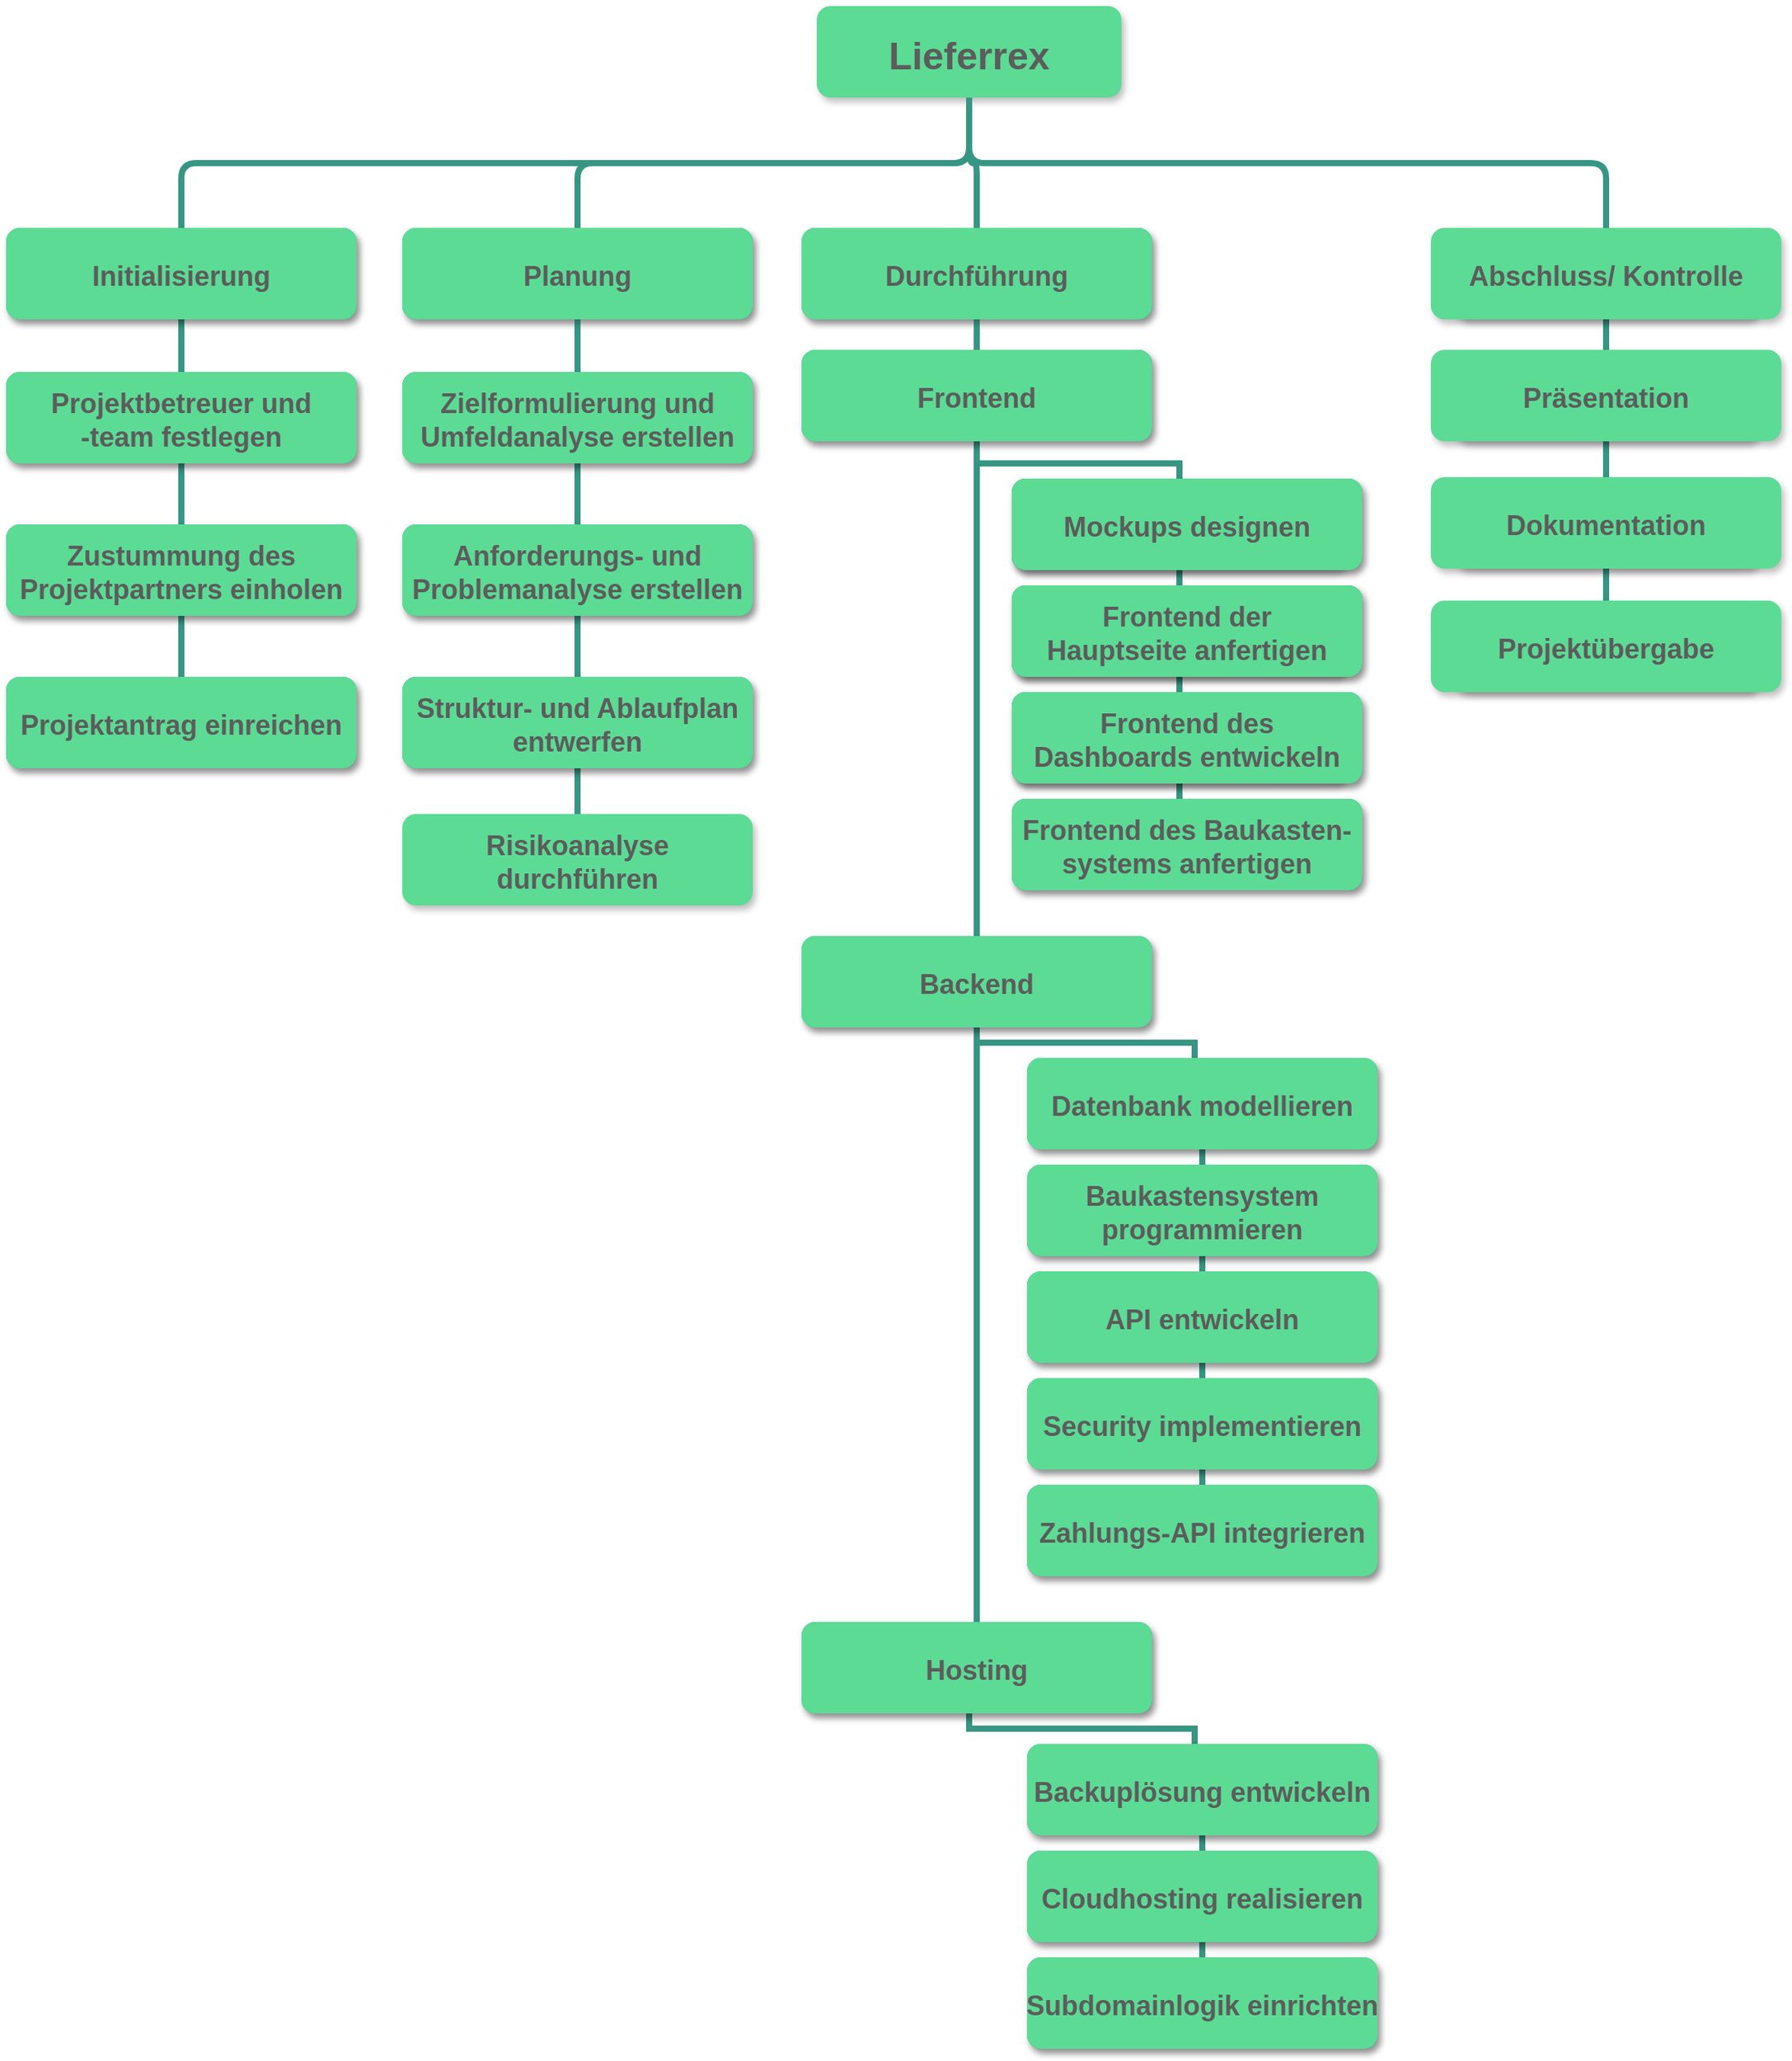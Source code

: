 <mxfile version="15.8.3" type="device"><diagram name="Page-1" id="97916047-d0de-89f5-080d-49f4d83e522f"><mxGraphModel dx="1673" dy="934" grid="1" gridSize="10" guides="1" tooltips="1" connect="1" arrows="1" fold="1" page="1" pageScale="1.5" pageWidth="1169" pageHeight="827" math="0" shadow="0"><root><mxCell id="0"/><mxCell id="1" parent="0"/><mxCell id="2" value="Lieferrex" style="rounded=1;fillColor=#5cdb95;strokeColor=none;shadow=1;fontStyle=1;fontColor=#5C5C5C;fontSize=25;" parent="1" vertex="1"><mxGeometry x="672" y="200" width="200" height="60" as="geometry"/></mxCell><mxCell id="3" value="Durchführung" style="rounded=1;fillColor=#21C0A5;strokeColor=none;shadow=1;fontStyle=1;fontColor=#5C5C5C;fontSize=18;" parent="1" vertex="1"><mxGeometry x="662" y="345.5" width="230" height="60" as="geometry"/></mxCell><mxCell id="29" value="" style="edgeStyle=elbowEdgeStyle;elbow=vertical;strokeWidth=4;endArrow=none;endFill=0;fontStyle=1;strokeColor=#379683;entryX=0.5;entryY=0;entryDx=0;entryDy=0;fontColor=#5C5C5C;" parent="1" source="2" target="3" edge="1"><mxGeometry x="22" y="165.5" width="100" height="100" as="geometry"><mxPoint x="22" y="265.5" as="sourcePoint"/><mxPoint x="772" y="340" as="targetPoint"/></mxGeometry></mxCell><mxCell id="o6pkPKPaY4E0A8ZxtiN_-56" value="Planung" style="rounded=1;fillColor=#21C0A5;strokeColor=none;shadow=1;fontStyle=1;fontColor=#5C5C5C;fontSize=18;" parent="1" vertex="1"><mxGeometry x="400" y="345.5" width="230" height="60" as="geometry"/></mxCell><mxCell id="o6pkPKPaY4E0A8ZxtiN_-63" value="" style="edgeStyle=elbowEdgeStyle;elbow=vertical;strokeWidth=4;endArrow=none;endFill=0;fontStyle=1;strokeColor=#379683;exitX=0.5;exitY=1;exitDx=0;exitDy=0;entryX=0.5;entryY=0;entryDx=0;entryDy=0;fontSize=18;fontColor=#5C5C5C;" parent="1" source="o6pkPKPaY4E0A8ZxtiN_-82" target="o6pkPKPaY4E0A8ZxtiN_-84" edge="1"><mxGeometry x="-690" y="290" width="100" height="100" as="geometry"><mxPoint x="60.0" y="390" as="sourcePoint"/><mxPoint x="60.0" y="464.5" as="targetPoint"/></mxGeometry></mxCell><mxCell id="o6pkPKPaY4E0A8ZxtiN_-65" value="" style="edgeStyle=elbowEdgeStyle;elbow=vertical;strokeWidth=4;endArrow=none;endFill=0;fontStyle=1;strokeColor=#379683;exitX=0.5;exitY=1;exitDx=0;exitDy=0;fontColor=#5C5C5C;" parent="1" source="2" target="o6pkPKPaY4E0A8ZxtiN_-72" edge="1"><mxGeometry x="-270" y="98.25" width="100" height="100" as="geometry"><mxPoint x="480.0" y="198.25" as="sourcePoint"/><mxPoint x="1330" y="310" as="targetPoint"/></mxGeometry></mxCell><mxCell id="o6pkPKPaY4E0A8ZxtiN_-66" value="" style="edgeStyle=elbowEdgeStyle;elbow=vertical;strokeWidth=4;endArrow=none;endFill=0;fontStyle=1;strokeColor=#379683;exitX=0.5;exitY=1;exitDx=0;exitDy=0;entryX=0.5;entryY=0;entryDx=0;entryDy=0;fontColor=#5C5C5C;" parent="1" source="2" target="o6pkPKPaY4E0A8ZxtiN_-73" edge="1"><mxGeometry x="-480" y="135.5" width="100" height="100" as="geometry"><mxPoint x="270.0" y="235.5" as="sourcePoint"/><mxPoint x="270.0" y="310" as="targetPoint"/></mxGeometry></mxCell><mxCell id="o6pkPKPaY4E0A8ZxtiN_-67" value="" style="edgeStyle=elbowEdgeStyle;elbow=vertical;strokeWidth=4;endArrow=none;endFill=0;fontStyle=1;strokeColor=#379683;exitX=0.5;exitY=1;exitDx=0;exitDy=0;entryX=0.5;entryY=0;entryDx=0;entryDy=0;fontColor=#5C5C5C;" parent="1" source="2" target="o6pkPKPaY4E0A8ZxtiN_-56" edge="1"><mxGeometry x="-180" y="160" width="100" height="100" as="geometry"><mxPoint x="770" y="270" as="sourcePoint"/><mxPoint x="570.0" y="334.5" as="targetPoint"/></mxGeometry></mxCell><mxCell id="o6pkPKPaY4E0A8ZxtiN_-70" value="" style="edgeStyle=elbowEdgeStyle;elbow=vertical;strokeWidth=4;endArrow=none;endFill=0;fontStyle=1;strokeColor=#379683;exitX=0.5;exitY=1;exitDx=0;exitDy=0;entryX=0.5;entryY=0;entryDx=0;entryDy=0;fontSize=18;fontColor=#5C5C5C;" parent="1" edge="1" target="o6pkPKPaY4E0A8ZxtiN_-115" source="o6pkPKPaY4E0A8ZxtiN_-94"><mxGeometry x="-160" y="970" width="100" height="100" as="geometry"><mxPoint x="590.0" y="1070" as="sourcePoint"/><mxPoint x="590.0" y="1144.5" as="targetPoint"/></mxGeometry></mxCell><mxCell id="o6pkPKPaY4E0A8ZxtiN_-71" value="" style="edgeStyle=elbowEdgeStyle;elbow=vertical;strokeWidth=4;endArrow=none;endFill=0;fontStyle=1;strokeColor=#379683;exitX=0.5;exitY=1;exitDx=0;exitDy=0;entryX=0.5;entryY=0;entryDx=0;entryDy=0;fontSize=18;fontColor=#5C5C5C;" parent="1" edge="1" target="o6pkPKPaY4E0A8ZxtiN_-94" source="o6pkPKPaY4E0A8ZxtiN_-91"><mxGeometry x="-620" y="130" width="100" height="100" as="geometry"><mxPoint x="710" y="650" as="sourcePoint"/><mxPoint x="730" y="740" as="targetPoint"/></mxGeometry></mxCell><mxCell id="o6pkPKPaY4E0A8ZxtiN_-123" value="" style="edgeStyle=orthogonalEdgeStyle;rounded=0;orthogonalLoop=1;jettySize=auto;html=1;fontSize=18;strokeColor=#379683;strokeWidth=4;endArrow=none;endFill=0;fontColor=#5C5C5C;" parent="1" source="o6pkPKPaY4E0A8ZxtiN_-72" target="o6pkPKPaY4E0A8ZxtiN_-122" edge="1"><mxGeometry relative="1" as="geometry"/></mxCell><mxCell id="o6pkPKPaY4E0A8ZxtiN_-72" value="Abschluss/ Kontrolle" style="rounded=1;fillColor=#21C0A5;strokeColor=none;shadow=1;fontStyle=1;fontColor=#5C5C5C;fontSize=18;" parent="1" vertex="1"><mxGeometry x="1090" y="345.5" width="200" height="60" as="geometry"/></mxCell><mxCell id="o6pkPKPaY4E0A8ZxtiN_-75" value="" style="edgeStyle=orthogonalEdgeStyle;rounded=0;orthogonalLoop=1;jettySize=auto;html=1;fontSize=18;strokeWidth=4;strokeColor=#379683;endArrow=none;endFill=0;fontColor=#5C5C5C;" parent="1" source="o6pkPKPaY4E0A8ZxtiN_-73" target="o6pkPKPaY4E0A8ZxtiN_-74" edge="1"><mxGeometry relative="1" as="geometry"/></mxCell><mxCell id="o6pkPKPaY4E0A8ZxtiN_-73" value="Initialisierung" style="rounded=1;fillColor=#21C0A5;strokeColor=none;shadow=1;fontStyle=1;fontColor=#5C5C5C;fontSize=18;" parent="1" vertex="1"><mxGeometry x="140" y="345.5" width="230" height="60" as="geometry"/></mxCell><mxCell id="o6pkPKPaY4E0A8ZxtiN_-79" value="" style="edgeStyle=orthogonalEdgeStyle;rounded=0;orthogonalLoop=1;jettySize=auto;html=1;fontSize=18;strokeWidth=4;strokeColor=#379683;endArrow=none;endFill=0;fontColor=#5C5C5C;" parent="1" source="o6pkPKPaY4E0A8ZxtiN_-74" target="o6pkPKPaY4E0A8ZxtiN_-78" edge="1"><mxGeometry relative="1" as="geometry"/></mxCell><mxCell id="o6pkPKPaY4E0A8ZxtiN_-74" value="Projektbetreuer und &#10;-team festlegen" style="rounded=1;fillColor=#21C0A5;strokeColor=none;shadow=1;fontStyle=1;fontColor=#5C5C5C;fontSize=18;" parent="1" vertex="1"><mxGeometry x="140" y="440" width="230" height="60" as="geometry"/></mxCell><mxCell id="o6pkPKPaY4E0A8ZxtiN_-81" value="" style="edgeStyle=orthogonalEdgeStyle;rounded=0;orthogonalLoop=1;jettySize=auto;html=1;fontSize=18;strokeColor=#379683;strokeWidth=4;endArrow=none;endFill=0;fontColor=#5C5C5C;" parent="1" source="o6pkPKPaY4E0A8ZxtiN_-78" target="o6pkPKPaY4E0A8ZxtiN_-80" edge="1"><mxGeometry relative="1" as="geometry"/></mxCell><mxCell id="o6pkPKPaY4E0A8ZxtiN_-78" value="Zustummung des &#10;Projektpartners einholen" style="rounded=1;fillColor=#21C0A5;strokeColor=none;shadow=1;fontStyle=1;fontColor=#5C5C5C;fontSize=18;" parent="1" vertex="1"><mxGeometry x="140" y="540" width="230" height="60" as="geometry"/></mxCell><mxCell id="o6pkPKPaY4E0A8ZxtiN_-80" value="Projektantrag einreichen" style="rounded=1;fillColor=#21C0A5;strokeColor=none;shadow=1;fontStyle=1;fontColor=#5C5C5C;fontSize=18;" parent="1" vertex="1"><mxGeometry x="140" y="640" width="230" height="60" as="geometry"/></mxCell><mxCell id="o6pkPKPaY4E0A8ZxtiN_-82" value="Zielformulierung und &#10;Umfeldanalyse erstellen" style="rounded=1;fillColor=#21C0A5;strokeColor=none;shadow=1;fontStyle=1;fontColor=#5C5C5C;fontSize=18;" parent="1" vertex="1"><mxGeometry x="400" y="440" width="230" height="60" as="geometry"/></mxCell><mxCell id="o6pkPKPaY4E0A8ZxtiN_-88" value="" style="edgeStyle=orthogonalEdgeStyle;rounded=0;orthogonalLoop=1;jettySize=auto;html=1;fontSize=18;strokeColor=#379683;strokeWidth=4;endArrow=none;endFill=0;fontColor=#5C5C5C;" parent="1" source="o6pkPKPaY4E0A8ZxtiN_-84" target="o6pkPKPaY4E0A8ZxtiN_-87" edge="1"><mxGeometry relative="1" as="geometry"/></mxCell><mxCell id="o6pkPKPaY4E0A8ZxtiN_-84" value="Anforderungs- und &#10;Problemanalyse erstellen" style="rounded=1;fillColor=#21C0A5;strokeColor=none;shadow=1;fontStyle=1;fontColor=#5C5C5C;fontSize=18;" parent="1" vertex="1"><mxGeometry x="400" y="540" width="230" height="60" as="geometry"/></mxCell><mxCell id="o6pkPKPaY4E0A8ZxtiN_-86" value="" style="edgeStyle=orthogonalEdgeStyle;rounded=0;orthogonalLoop=1;jettySize=auto;html=1;fontSize=18;exitX=0.5;exitY=1;exitDx=0;exitDy=0;strokeColor=#379683;strokeWidth=4;endArrow=none;endFill=0;fontColor=#5C5C5C;" parent="1" source="o6pkPKPaY4E0A8ZxtiN_-56" target="o6pkPKPaY4E0A8ZxtiN_-82" edge="1"><mxGeometry relative="1" as="geometry"><mxPoint x="250" y="415.5" as="sourcePoint"/><mxPoint x="250" y="495.5" as="targetPoint"/></mxGeometry></mxCell><mxCell id="o6pkPKPaY4E0A8ZxtiN_-90" value="" style="edgeStyle=orthogonalEdgeStyle;rounded=0;orthogonalLoop=1;jettySize=auto;html=1;fontSize=18;strokeColor=#379683;endArrow=none;endFill=0;strokeWidth=4;fontColor=#5C5C5C;" parent="1" source="o6pkPKPaY4E0A8ZxtiN_-87" edge="1"><mxGeometry relative="1" as="geometry"><mxPoint x="515" y="740" as="targetPoint"/></mxGeometry></mxCell><mxCell id="o6pkPKPaY4E0A8ZxtiN_-87" value="Struktur- und Ablaufplan &#10;entwerfen" style="rounded=1;fillColor=#21C0A5;strokeColor=none;shadow=1;fontStyle=1;fontColor=#5C5C5C;fontSize=18;" parent="1" vertex="1"><mxGeometry x="400" y="640" width="230" height="60" as="geometry"/></mxCell><mxCell id="o6pkPKPaY4E0A8ZxtiN_-97" value="" style="edgeStyle=orthogonalEdgeStyle;rounded=0;orthogonalLoop=1;jettySize=auto;html=1;fontSize=18;strokeColor=#379683;strokeWidth=4;endArrow=none;endFill=0;fontColor=#5C5C5C;" parent="1" source="o6pkPKPaY4E0A8ZxtiN_-91" target="o6pkPKPaY4E0A8ZxtiN_-96" edge="1"><mxGeometry relative="1" as="geometry"><Array as="points"><mxPoint x="777" y="500"/><mxPoint x="910" y="500"/></Array></mxGeometry></mxCell><mxCell id="o6pkPKPaY4E0A8ZxtiN_-91" value="Frontend" style="rounded=1;fillColor=#21C0A5;strokeColor=none;shadow=1;fontStyle=1;fontColor=#5C5C5C;fontSize=18;" parent="1" vertex="1"><mxGeometry x="662" y="425.5" width="230" height="60" as="geometry"/></mxCell><mxCell id="o6pkPKPaY4E0A8ZxtiN_-105" value="" style="edgeStyle=orthogonalEdgeStyle;rounded=0;orthogonalLoop=1;jettySize=auto;html=1;fontSize=18;strokeColor=#379683;strokeWidth=4;endArrow=none;endFill=0;fontColor=#5C5C5C;" parent="1" source="o6pkPKPaY4E0A8ZxtiN_-94" target="o6pkPKPaY4E0A8ZxtiN_-104" edge="1"><mxGeometry relative="1" as="geometry"><Array as="points"><mxPoint x="777" y="880"/><mxPoint x="920" y="880"/></Array></mxGeometry></mxCell><mxCell id="o6pkPKPaY4E0A8ZxtiN_-94" value="Backend" style="rounded=1;fillColor=#21C0A5;strokeColor=none;shadow=1;fontStyle=1;fontColor=#5C5C5C;fontSize=18;" parent="1" vertex="1"><mxGeometry x="662" y="810" width="230" height="60" as="geometry"/></mxCell><mxCell id="o6pkPKPaY4E0A8ZxtiN_-99" value="" style="edgeStyle=orthogonalEdgeStyle;rounded=0;orthogonalLoop=1;jettySize=auto;html=1;fontSize=18;strokeColor=#379683;strokeWidth=4;endArrow=none;endFill=0;fontColor=#5C5C5C;" parent="1" source="o6pkPKPaY4E0A8ZxtiN_-96" target="o6pkPKPaY4E0A8ZxtiN_-98" edge="1"><mxGeometry relative="1" as="geometry"/></mxCell><mxCell id="o6pkPKPaY4E0A8ZxtiN_-96" value="Mockups designen" style="rounded=1;fillColor=#21C0A5;strokeColor=none;shadow=1;fontStyle=1;fontColor=#5C5C5C;fontSize=18;" parent="1" vertex="1"><mxGeometry x="800" y="510" width="220" height="60" as="geometry"/></mxCell><mxCell id="o6pkPKPaY4E0A8ZxtiN_-101" value="" style="edgeStyle=orthogonalEdgeStyle;rounded=0;orthogonalLoop=1;jettySize=auto;html=1;fontSize=18;strokeColor=#379683;strokeWidth=4;endArrow=none;endFill=0;fontColor=#5C5C5C;" parent="1" source="o6pkPKPaY4E0A8ZxtiN_-98" target="o6pkPKPaY4E0A8ZxtiN_-100" edge="1"><mxGeometry relative="1" as="geometry"/></mxCell><mxCell id="o6pkPKPaY4E0A8ZxtiN_-98" value="Frontend der &#10;Hauptseite anfertigen" style="rounded=1;fillColor=#21C0A5;strokeColor=none;shadow=1;fontStyle=1;fontColor=#5C5C5C;fontSize=18;" parent="1" vertex="1"><mxGeometry x="800" y="580" width="220" height="60" as="geometry"/></mxCell><mxCell id="o6pkPKPaY4E0A8ZxtiN_-103" value="" style="edgeStyle=orthogonalEdgeStyle;rounded=0;orthogonalLoop=1;jettySize=auto;html=1;fontSize=18;strokeWidth=4;strokeColor=#379683;endArrow=none;endFill=0;fontColor=#5C5C5C;" parent="1" source="o6pkPKPaY4E0A8ZxtiN_-100" edge="1"><mxGeometry relative="1" as="geometry"><mxPoint x="915" y="720" as="targetPoint"/></mxGeometry></mxCell><mxCell id="o6pkPKPaY4E0A8ZxtiN_-100" value="Frontend des&#10;Dashboards entwickeln" style="rounded=1;fillColor=#21C0A5;strokeColor=none;shadow=1;fontStyle=1;fontColor=#5C5C5C;fontSize=18;" parent="1" vertex="1"><mxGeometry x="800" y="650" width="220" height="60" as="geometry"/></mxCell><mxCell id="o6pkPKPaY4E0A8ZxtiN_-107" value="" style="edgeStyle=orthogonalEdgeStyle;rounded=0;orthogonalLoop=1;jettySize=auto;html=1;fontSize=18;strokeColor=#379683;strokeWidth=4;endArrow=none;endFill=0;fontColor=#5C5C5C;" parent="1" source="o6pkPKPaY4E0A8ZxtiN_-104" target="o6pkPKPaY4E0A8ZxtiN_-106" edge="1"><mxGeometry relative="1" as="geometry"/></mxCell><mxCell id="o6pkPKPaY4E0A8ZxtiN_-104" value="Datenbank modellieren" style="rounded=1;fillColor=#21C0A5;strokeColor=none;shadow=1;fontStyle=1;fontColor=#5C5C5C;fontSize=18;" parent="1" vertex="1"><mxGeometry x="810" y="890" width="230" height="60" as="geometry"/></mxCell><mxCell id="o6pkPKPaY4E0A8ZxtiN_-109" value="" style="edgeStyle=orthogonalEdgeStyle;rounded=0;orthogonalLoop=1;jettySize=auto;html=1;fontSize=18;endArrow=none;endFill=0;strokeColor=#379683;strokeWidth=4;fontColor=#5C5C5C;" parent="1" source="o6pkPKPaY4E0A8ZxtiN_-106" target="o6pkPKPaY4E0A8ZxtiN_-108" edge="1"><mxGeometry relative="1" as="geometry"/></mxCell><mxCell id="o6pkPKPaY4E0A8ZxtiN_-106" value="Baukastensystem &#10;programmieren" style="rounded=1;fillColor=#21C0A5;strokeColor=none;shadow=1;fontStyle=1;fontColor=#5C5C5C;fontSize=18;" parent="1" vertex="1"><mxGeometry x="810" y="960" width="230" height="60" as="geometry"/></mxCell><mxCell id="o6pkPKPaY4E0A8ZxtiN_-111" value="" style="edgeStyle=orthogonalEdgeStyle;rounded=0;orthogonalLoop=1;jettySize=auto;html=1;fontSize=18;strokeWidth=4;strokeColor=#379683;endArrow=none;endFill=0;fontColor=#5C5C5C;" parent="1" source="o6pkPKPaY4E0A8ZxtiN_-108" target="o6pkPKPaY4E0A8ZxtiN_-110" edge="1"><mxGeometry relative="1" as="geometry"/></mxCell><mxCell id="o6pkPKPaY4E0A8ZxtiN_-108" value="API entwickeln" style="rounded=1;fillColor=#21C0A5;strokeColor=none;shadow=1;fontStyle=1;fontColor=#5C5C5C;fontSize=18;" parent="1" vertex="1"><mxGeometry x="810" y="1030" width="230" height="60" as="geometry"/></mxCell><mxCell id="o6pkPKPaY4E0A8ZxtiN_-113" value="" style="edgeStyle=orthogonalEdgeStyle;rounded=0;orthogonalLoop=1;jettySize=auto;html=1;fontSize=18;strokeColor=#379683;strokeWidth=4;endArrow=none;endFill=0;fontColor=#5C5C5C;" parent="1" source="o6pkPKPaY4E0A8ZxtiN_-110" target="o6pkPKPaY4E0A8ZxtiN_-112" edge="1"><mxGeometry relative="1" as="geometry"/></mxCell><mxCell id="o6pkPKPaY4E0A8ZxtiN_-110" value="Security implementieren" style="rounded=1;fillColor=#21C0A5;strokeColor=none;shadow=1;fontStyle=1;fontColor=#5C5C5C;fontSize=18;" parent="1" vertex="1"><mxGeometry x="810" y="1100" width="230" height="60" as="geometry"/></mxCell><mxCell id="o6pkPKPaY4E0A8ZxtiN_-112" value="Zahlungs-API integrieren" style="rounded=1;fillColor=#21C0A5;strokeColor=none;shadow=1;fontStyle=1;fontColor=#5C5C5C;fontSize=18;" parent="1" vertex="1"><mxGeometry x="810" y="1170" width="230" height="60" as="geometry"/></mxCell><mxCell id="o6pkPKPaY4E0A8ZxtiN_-117" value="" style="edgeStyle=orthogonalEdgeStyle;rounded=0;orthogonalLoop=1;jettySize=auto;html=1;fontSize=18;strokeColor=#379683;strokeWidth=4;endArrow=none;endFill=0;fontColor=#5C5C5C;" parent="1" source="o6pkPKPaY4E0A8ZxtiN_-115" target="o6pkPKPaY4E0A8ZxtiN_-116" edge="1"><mxGeometry relative="1" as="geometry"><Array as="points"><mxPoint x="772" y="1330"/><mxPoint x="920" y="1330"/></Array></mxGeometry></mxCell><mxCell id="o6pkPKPaY4E0A8ZxtiN_-115" value="Hosting" style="rounded=1;fillColor=#21C0A5;strokeColor=none;shadow=1;fontStyle=1;fontColor=#5C5C5C;fontSize=18;" parent="1" vertex="1"><mxGeometry x="662" y="1260" width="230" height="60" as="geometry"/></mxCell><mxCell id="o6pkPKPaY4E0A8ZxtiN_-119" value="" style="edgeStyle=orthogonalEdgeStyle;rounded=0;orthogonalLoop=1;jettySize=auto;html=1;fontSize=18;endArrow=none;endFill=0;strokeColor=#379683;strokeWidth=4;fontColor=#5C5C5C;" parent="1" source="o6pkPKPaY4E0A8ZxtiN_-116" target="o6pkPKPaY4E0A8ZxtiN_-118" edge="1"><mxGeometry relative="1" as="geometry"/></mxCell><mxCell id="o6pkPKPaY4E0A8ZxtiN_-116" value="Backuplösung entwickeln" style="rounded=1;fillColor=#21C0A5;strokeColor=none;shadow=1;fontStyle=1;fontColor=#5C5C5C;fontSize=18;" parent="1" vertex="1"><mxGeometry x="810" y="1340" width="230" height="60" as="geometry"/></mxCell><mxCell id="o6pkPKPaY4E0A8ZxtiN_-121" value="" style="edgeStyle=orthogonalEdgeStyle;rounded=0;orthogonalLoop=1;jettySize=auto;html=1;fontSize=18;strokeWidth=4;strokeColor=#379683;endArrow=none;endFill=0;fontColor=#5C5C5C;" parent="1" source="o6pkPKPaY4E0A8ZxtiN_-118" target="o6pkPKPaY4E0A8ZxtiN_-120" edge="1"><mxGeometry relative="1" as="geometry"/></mxCell><mxCell id="o6pkPKPaY4E0A8ZxtiN_-118" value="Cloudhosting realisieren" style="rounded=1;fillColor=#21C0A5;strokeColor=none;shadow=1;fontStyle=1;fontColor=#5C5C5C;fontSize=18;" parent="1" vertex="1"><mxGeometry x="810" y="1410" width="230" height="60" as="geometry"/></mxCell><mxCell id="o6pkPKPaY4E0A8ZxtiN_-120" value="Subdomainlogik einrichten" style="rounded=1;fillColor=#21C0A5;strokeColor=none;shadow=1;fontStyle=1;fontColor=#5C5C5C;fontSize=18;" parent="1" vertex="1"><mxGeometry x="810" y="1480" width="230" height="60" as="geometry"/></mxCell><mxCell id="o6pkPKPaY4E0A8ZxtiN_-125" value="" style="edgeStyle=orthogonalEdgeStyle;rounded=0;orthogonalLoop=1;jettySize=auto;html=1;fontSize=18;strokeColor=#379683;strokeWidth=4;endArrow=none;endFill=0;fontColor=#5C5C5C;" parent="1" source="o6pkPKPaY4E0A8ZxtiN_-122" target="o6pkPKPaY4E0A8ZxtiN_-124" edge="1"><mxGeometry relative="1" as="geometry"/></mxCell><mxCell id="o6pkPKPaY4E0A8ZxtiN_-122" value="Präsentation" style="rounded=1;fillColor=#21C0A5;strokeColor=none;shadow=1;fontStyle=1;fontColor=#5C5C5C;fontSize=18;" parent="1" vertex="1"><mxGeometry x="1090" y="425.5" width="200" height="60" as="geometry"/></mxCell><mxCell id="o6pkPKPaY4E0A8ZxtiN_-127" value="" style="edgeStyle=orthogonalEdgeStyle;rounded=0;orthogonalLoop=1;jettySize=auto;html=1;fontSize=18;strokeColor=#379683;endArrow=none;endFill=0;strokeWidth=4;fontColor=#5C5C5C;" parent="1" source="o6pkPKPaY4E0A8ZxtiN_-124" target="o6pkPKPaY4E0A8ZxtiN_-126" edge="1"><mxGeometry relative="1" as="geometry"/></mxCell><mxCell id="o6pkPKPaY4E0A8ZxtiN_-124" value="Dokumentation" style="rounded=1;fillColor=#21C0A5;strokeColor=none;shadow=1;fontStyle=1;fontColor=#5C5C5C;fontSize=18;" parent="1" vertex="1"><mxGeometry x="1090" y="509" width="200" height="60" as="geometry"/></mxCell><mxCell id="o6pkPKPaY4E0A8ZxtiN_-126" value="Projektübergabe" style="rounded=1;fillColor=#21C0A5;strokeColor=none;shadow=1;fontStyle=1;fontColor=#5C5C5C;fontSize=18;" parent="1" vertex="1"><mxGeometry x="1090" y="590" width="200" height="60" as="geometry"/></mxCell><mxCell id="NbCLpDHel1ts_su542MI-29" value="" style="endArrow=none;html=1;rounded=0;strokeColor=#379683;strokeWidth=4;exitX=0.5;exitY=1;exitDx=0;exitDy=0;entryX=0.5;entryY=0;entryDx=0;entryDy=0;fontSize=18;fontColor=#5C5C5C;" edge="1" parent="1" source="3" target="o6pkPKPaY4E0A8ZxtiN_-91"><mxGeometry width="50" height="50" relative="1" as="geometry"><mxPoint x="720" y="500" as="sourcePoint"/><mxPoint x="770" y="450" as="targetPoint"/></mxGeometry></mxCell><mxCell id="NbCLpDHel1ts_su542MI-32" value="Projektübergabe" style="rounded=1;fillColor=#5cdb95;strokeColor=none;shadow=1;fontStyle=1;fontColor=#5C5C5C;fontSize=18;" vertex="1" parent="1"><mxGeometry x="1075" y="590" width="230" height="60" as="geometry"/></mxCell><mxCell id="NbCLpDHel1ts_su542MI-33" value="Dokumentation" style="rounded=1;fillColor=#5cdb95;strokeColor=none;shadow=1;fontStyle=1;fontColor=#5C5C5C;fontSize=18;" vertex="1" parent="1"><mxGeometry x="1075" y="509" width="230" height="60" as="geometry"/></mxCell><mxCell id="NbCLpDHel1ts_su542MI-34" value="Präsentation" style="rounded=1;fillColor=#5cdb95;strokeColor=none;shadow=1;fontStyle=1;fontColor=#5C5C5C;fontSize=18;" vertex="1" parent="1"><mxGeometry x="1075" y="425.5" width="230" height="60" as="geometry"/></mxCell><mxCell id="NbCLpDHel1ts_su542MI-35" value="Abschluss/ Kontrolle" style="rounded=1;fillColor=#5cdb95;strokeColor=none;shadow=1;fontStyle=1;fontColor=#5C5C5C;fontSize=18;" vertex="1" parent="1"><mxGeometry x="1075" y="345.5" width="230" height="60" as="geometry"/></mxCell><mxCell id="NbCLpDHel1ts_su542MI-36" value="Mockups designen" style="rounded=1;fillColor=#21C0A5;strokeColor=none;shadow=1;fontStyle=1;fontColor=#5C5C5C;fontSize=18;" vertex="1" parent="1"><mxGeometry x="800" y="510" width="230" height="60" as="geometry"/></mxCell><mxCell id="NbCLpDHel1ts_su542MI-37" value="Frontend der &#10;Hauptseite anfertigen" style="rounded=1;fillColor=#21C0A5;strokeColor=none;shadow=1;fontStyle=1;fontColor=#5C5C5C;fontSize=18;" vertex="1" parent="1"><mxGeometry x="800" y="580" width="230" height="60" as="geometry"/></mxCell><mxCell id="NbCLpDHel1ts_su542MI-38" value="Frontend des&#10;Dashboards entwickeln" style="rounded=1;fillColor=#21C0A5;strokeColor=none;shadow=1;fontStyle=1;fontColor=#5C5C5C;fontSize=18;" vertex="1" parent="1"><mxGeometry x="800" y="650" width="230" height="60" as="geometry"/></mxCell><mxCell id="NbCLpDHel1ts_su542MI-39" value="Frontend des Baukasten-&#10;systems anfertigen" style="rounded=1;fillColor=#21C0A5;strokeColor=none;shadow=1;fontStyle=1;fontColor=#5C5C5C;fontSize=18;" vertex="1" parent="1"><mxGeometry x="800" y="720" width="230" height="60" as="geometry"/></mxCell><mxCell id="NbCLpDHel1ts_su542MI-42" value="Initialisierung" style="rounded=1;fillColor=#5cdb95;strokeColor=none;shadow=1;fontStyle=1;fontColor=#5C5C5C;fontSize=18;" vertex="1" parent="1"><mxGeometry x="140" y="345.5" width="230" height="60" as="geometry"/></mxCell><mxCell id="NbCLpDHel1ts_su542MI-43" value="Projektbetreuer und &#10;-team festlegen" style="rounded=1;fillColor=#5cdb95;strokeColor=none;shadow=1;fontStyle=1;fontColor=#5C5C5C;fontSize=18;" vertex="1" parent="1"><mxGeometry x="140" y="440" width="230" height="60" as="geometry"/></mxCell><mxCell id="NbCLpDHel1ts_su542MI-44" value="Zustummung des &#10;Projektpartners einholen" style="rounded=1;fillColor=#5cdb95;strokeColor=none;shadow=1;fontStyle=1;fontColor=#5C5C5C;fontSize=18;" vertex="1" parent="1"><mxGeometry x="140" y="540" width="230" height="60" as="geometry"/></mxCell><mxCell id="NbCLpDHel1ts_su542MI-45" value="Projektantrag einreichen" style="rounded=1;fillColor=#5cdb95;strokeColor=none;shadow=1;fontStyle=1;fontColor=#5C5C5C;fontSize=18;" vertex="1" parent="1"><mxGeometry x="140" y="640" width="230" height="60" as="geometry"/></mxCell><mxCell id="NbCLpDHel1ts_su542MI-46" value="Struktur- und Ablaufplan &#10;entwerfen" style="rounded=1;fillColor=#5cdb95;strokeColor=none;shadow=1;fontStyle=1;fontColor=#5C5C5C;fontSize=18;" vertex="1" parent="1"><mxGeometry x="400" y="640" width="230" height="60" as="geometry"/></mxCell><mxCell id="NbCLpDHel1ts_su542MI-47" value="Risikoanalyse &#10;durchführen" style="rounded=1;fillColor=#5cdb95;strokeColor=none;shadow=1;fontStyle=1;fontColor=#5C5C5C;fontSize=18;" vertex="1" parent="1"><mxGeometry x="400" y="730" width="230" height="60" as="geometry"/></mxCell><mxCell id="NbCLpDHel1ts_su542MI-48" value="Anforderungs- und &#10;Problemanalyse erstellen" style="rounded=1;fillColor=#5cdb95;strokeColor=none;shadow=1;fontStyle=1;fontColor=#5C5C5C;fontSize=18;" vertex="1" parent="1"><mxGeometry x="400" y="540" width="230" height="60" as="geometry"/></mxCell><mxCell id="NbCLpDHel1ts_su542MI-49" value="Zielformulierung und &#10;Umfeldanalyse erstellen" style="rounded=1;fillColor=#5cdb95;strokeColor=none;shadow=1;fontStyle=1;fontColor=#5C5C5C;fontSize=18;" vertex="1" parent="1"><mxGeometry x="400" y="440" width="230" height="60" as="geometry"/></mxCell><mxCell id="NbCLpDHel1ts_su542MI-50" value="Planung" style="rounded=1;fillColor=#5cdb95;strokeColor=none;shadow=1;fontStyle=1;fontColor=#5C5C5C;fontSize=18;" vertex="1" parent="1"><mxGeometry x="400" y="345.5" width="230" height="60" as="geometry"/></mxCell><mxCell id="NbCLpDHel1ts_su542MI-51" value="Durchführung" style="rounded=1;fillColor=#5cdb95;strokeColor=none;shadow=1;fontStyle=1;fontColor=#5C5C5C;fontSize=18;" vertex="1" parent="1"><mxGeometry x="662" y="345.5" width="230" height="60" as="geometry"/></mxCell><mxCell id="NbCLpDHel1ts_su542MI-52" value="Frontend" style="rounded=1;fillColor=#5cdb95;strokeColor=none;shadow=1;fontStyle=1;fontColor=#5C5C5C;fontSize=18;" vertex="1" parent="1"><mxGeometry x="662" y="425.5" width="230" height="60" as="geometry"/></mxCell><mxCell id="NbCLpDHel1ts_su542MI-53" value="Mockups designen" style="rounded=1;fillColor=#5cdb95;strokeColor=none;shadow=1;fontStyle=1;fontColor=#5C5C5C;fontSize=18;" vertex="1" parent="1"><mxGeometry x="800" y="510" width="230" height="60" as="geometry"/></mxCell><mxCell id="NbCLpDHel1ts_su542MI-54" value="Frontend der &#10;Hauptseite anfertigen" style="rounded=1;fillColor=#5cdb95;strokeColor=none;shadow=1;fontStyle=1;fontColor=#5C5C5C;fontSize=18;" vertex="1" parent="1"><mxGeometry x="800" y="580" width="230" height="60" as="geometry"/></mxCell><mxCell id="NbCLpDHel1ts_su542MI-55" value="Frontend des&#10;Dashboards entwickeln" style="rounded=1;fillColor=#5cdb95;strokeColor=none;shadow=1;fontStyle=1;fontColor=#5C5C5C;fontSize=18;" vertex="1" parent="1"><mxGeometry x="800" y="650" width="230" height="60" as="geometry"/></mxCell><mxCell id="NbCLpDHel1ts_su542MI-56" value="Frontend des Baukasten-&#10;systems anfertigen" style="rounded=1;fillColor=#5cdb95;strokeColor=none;shadow=1;fontStyle=1;fontColor=#5C5C5C;fontSize=18;" vertex="1" parent="1"><mxGeometry x="800" y="720" width="230" height="60" as="geometry"/></mxCell><mxCell id="NbCLpDHel1ts_su542MI-57" value="Backend" style="rounded=1;fillColor=#5cdb95;strokeColor=none;shadow=1;fontStyle=1;fontColor=#5C5C5C;fontSize=18;" vertex="1" parent="1"><mxGeometry x="662" y="810" width="230" height="60" as="geometry"/></mxCell><mxCell id="NbCLpDHel1ts_su542MI-58" value="Datenbank modellieren" style="rounded=1;fillColor=#5cdb95;strokeColor=none;shadow=1;fontStyle=1;fontColor=#5C5C5C;fontSize=18;" vertex="1" parent="1"><mxGeometry x="810" y="890" width="230" height="60" as="geometry"/></mxCell><mxCell id="NbCLpDHel1ts_su542MI-59" value="Baukastensystem &#10;programmieren" style="rounded=1;fillColor=#5cdb95;strokeColor=none;shadow=1;fontStyle=1;fontColor=#5C5C5C;fontSize=18;" vertex="1" parent="1"><mxGeometry x="810" y="960" width="230" height="60" as="geometry"/></mxCell><mxCell id="NbCLpDHel1ts_su542MI-60" value="API entwickeln" style="rounded=1;fillColor=#5cdb95;strokeColor=none;shadow=1;fontStyle=1;fontColor=#5C5C5C;fontSize=18;" vertex="1" parent="1"><mxGeometry x="810" y="1030" width="230" height="60" as="geometry"/></mxCell><mxCell id="NbCLpDHel1ts_su542MI-61" value="Security implementieren" style="rounded=1;fillColor=#5cdb95;strokeColor=none;shadow=1;fontStyle=1;fontColor=#5C5C5C;fontSize=18;" vertex="1" parent="1"><mxGeometry x="810" y="1100" width="230" height="60" as="geometry"/></mxCell><mxCell id="NbCLpDHel1ts_su542MI-62" value="Zahlungs-API integrieren" style="rounded=1;fillColor=#5cdb95;strokeColor=none;shadow=1;fontStyle=1;fontColor=#5C5C5C;fontSize=18;" vertex="1" parent="1"><mxGeometry x="810" y="1170" width="230" height="60" as="geometry"/></mxCell><mxCell id="NbCLpDHel1ts_su542MI-63" value="Hosting" style="rounded=1;fillColor=#5cdb95;strokeColor=none;shadow=1;fontStyle=1;fontColor=#5C5C5C;fontSize=18;" vertex="1" parent="1"><mxGeometry x="662" y="1260" width="230" height="60" as="geometry"/></mxCell><mxCell id="NbCLpDHel1ts_su542MI-64" value="Backuplösung entwickeln" style="rounded=1;fillColor=#5cdb95;strokeColor=none;shadow=1;fontStyle=1;fontColor=#5C5C5C;fontSize=18;" vertex="1" parent="1"><mxGeometry x="810" y="1340" width="230" height="60" as="geometry"/></mxCell><mxCell id="NbCLpDHel1ts_su542MI-65" value="Cloudhosting realisieren" style="rounded=1;fillColor=#5cdb95;strokeColor=none;shadow=1;fontStyle=1;fontColor=#5C5C5C;fontSize=18;" vertex="1" parent="1"><mxGeometry x="810" y="1410" width="230" height="60" as="geometry"/></mxCell><mxCell id="NbCLpDHel1ts_su542MI-66" value="Subdomainlogik einrichten" style="rounded=1;fillColor=#5cdb95;strokeColor=none;shadow=1;fontStyle=1;fontColor=#5C5C5C;fontSize=18;" vertex="1" parent="1"><mxGeometry x="810" y="1480" width="230" height="60" as="geometry"/></mxCell></root></mxGraphModel></diagram></mxfile>